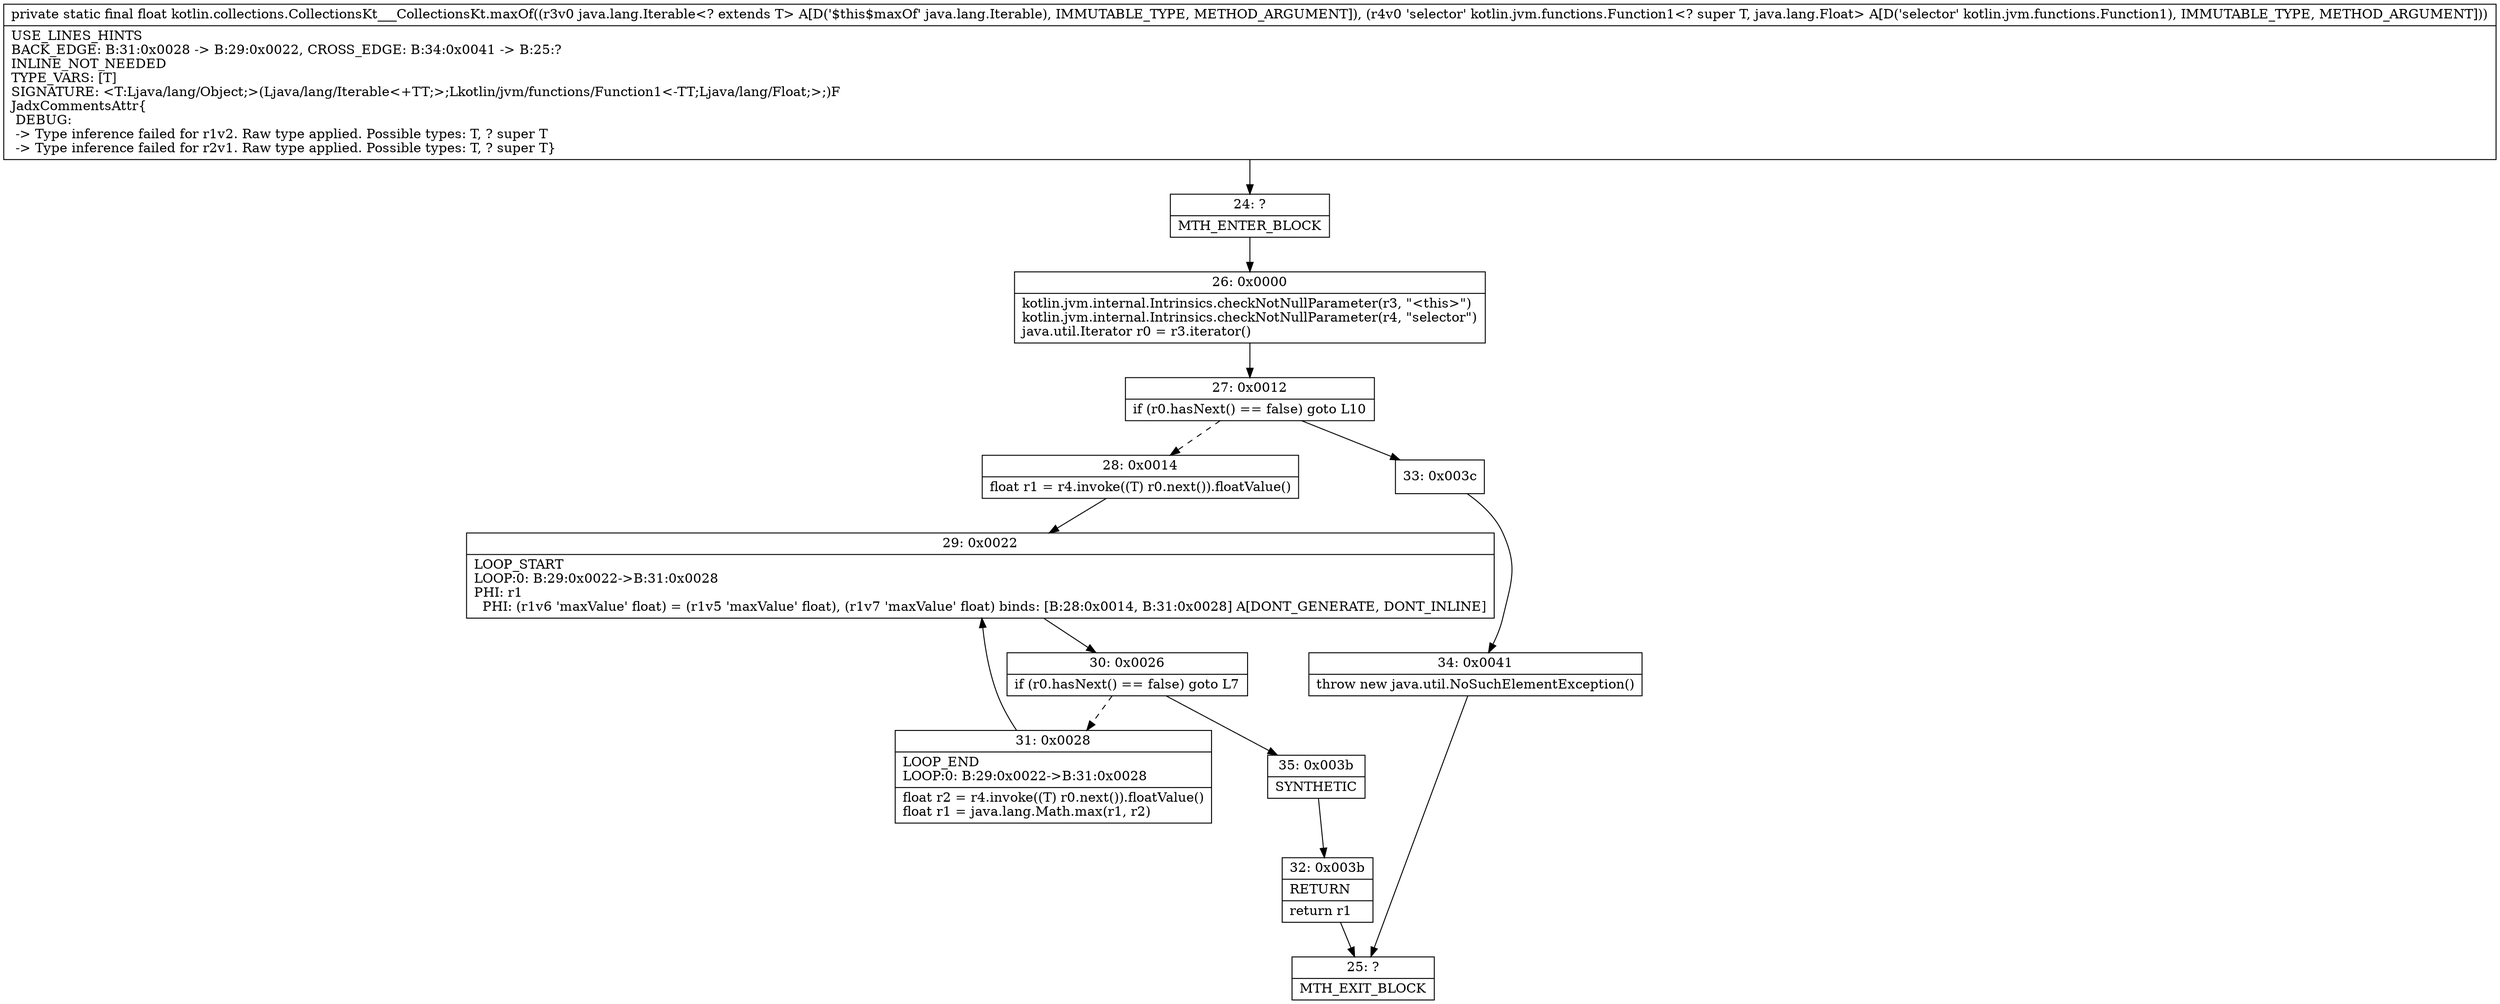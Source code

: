 digraph "CFG forkotlin.collections.CollectionsKt___CollectionsKt.maxOf(Ljava\/lang\/Iterable;Lkotlin\/jvm\/functions\/Function1;)F" {
Node_24 [shape=record,label="{24\:\ ?|MTH_ENTER_BLOCK\l}"];
Node_26 [shape=record,label="{26\:\ 0x0000|kotlin.jvm.internal.Intrinsics.checkNotNullParameter(r3, \"\<this\>\")\lkotlin.jvm.internal.Intrinsics.checkNotNullParameter(r4, \"selector\")\ljava.util.Iterator r0 = r3.iterator()\l}"];
Node_27 [shape=record,label="{27\:\ 0x0012|if (r0.hasNext() == false) goto L10\l}"];
Node_28 [shape=record,label="{28\:\ 0x0014|float r1 = r4.invoke((T) r0.next()).floatValue()\l}"];
Node_29 [shape=record,label="{29\:\ 0x0022|LOOP_START\lLOOP:0: B:29:0x0022\-\>B:31:0x0028\lPHI: r1 \l  PHI: (r1v6 'maxValue' float) = (r1v5 'maxValue' float), (r1v7 'maxValue' float) binds: [B:28:0x0014, B:31:0x0028] A[DONT_GENERATE, DONT_INLINE]\l}"];
Node_30 [shape=record,label="{30\:\ 0x0026|if (r0.hasNext() == false) goto L7\l}"];
Node_31 [shape=record,label="{31\:\ 0x0028|LOOP_END\lLOOP:0: B:29:0x0022\-\>B:31:0x0028\l|float r2 = r4.invoke((T) r0.next()).floatValue()\lfloat r1 = java.lang.Math.max(r1, r2)\l}"];
Node_35 [shape=record,label="{35\:\ 0x003b|SYNTHETIC\l}"];
Node_32 [shape=record,label="{32\:\ 0x003b|RETURN\l|return r1\l}"];
Node_25 [shape=record,label="{25\:\ ?|MTH_EXIT_BLOCK\l}"];
Node_33 [shape=record,label="{33\:\ 0x003c}"];
Node_34 [shape=record,label="{34\:\ 0x0041|throw new java.util.NoSuchElementException()\l}"];
MethodNode[shape=record,label="{private static final float kotlin.collections.CollectionsKt___CollectionsKt.maxOf((r3v0 java.lang.Iterable\<? extends T\> A[D('$this$maxOf' java.lang.Iterable), IMMUTABLE_TYPE, METHOD_ARGUMENT]), (r4v0 'selector' kotlin.jvm.functions.Function1\<? super T, java.lang.Float\> A[D('selector' kotlin.jvm.functions.Function1), IMMUTABLE_TYPE, METHOD_ARGUMENT]))  | USE_LINES_HINTS\lBACK_EDGE: B:31:0x0028 \-\> B:29:0x0022, CROSS_EDGE: B:34:0x0041 \-\> B:25:?\lINLINE_NOT_NEEDED\lTYPE_VARS: [T]\lSIGNATURE: \<T:Ljava\/lang\/Object;\>(Ljava\/lang\/Iterable\<+TT;\>;Lkotlin\/jvm\/functions\/Function1\<\-TT;Ljava\/lang\/Float;\>;)F\lJadxCommentsAttr\{\l DEBUG: \l \-\> Type inference failed for r1v2. Raw type applied. Possible types: T, ? super T\l \-\> Type inference failed for r2v1. Raw type applied. Possible types: T, ? super T\}\l}"];
MethodNode -> Node_24;Node_24 -> Node_26;
Node_26 -> Node_27;
Node_27 -> Node_28[style=dashed];
Node_27 -> Node_33;
Node_28 -> Node_29;
Node_29 -> Node_30;
Node_30 -> Node_31[style=dashed];
Node_30 -> Node_35;
Node_31 -> Node_29;
Node_35 -> Node_32;
Node_32 -> Node_25;
Node_33 -> Node_34;
Node_34 -> Node_25;
}

